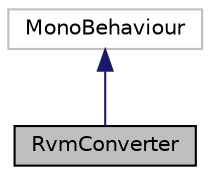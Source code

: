 digraph "RvmConverter"
{
 // LATEX_PDF_SIZE
  edge [fontname="Helvetica",fontsize="10",labelfontname="Helvetica",labelfontsize="10"];
  node [fontname="Helvetica",fontsize="10",shape=record];
  Node0 [label="RvmConverter",height=0.2,width=0.4,color="black", fillcolor="grey75", style="filled", fontcolor="black",tooltip="Основной класс RvmConverter, инициализируется в качестве компонента на пустом игровом объекте в сцене..."];
  Node1 -> Node0 [dir="back",color="midnightblue",fontsize="10",style="solid",fontname="Helvetica"];
  Node1 [label="MonoBehaviour",height=0.2,width=0.4,color="grey75", fillcolor="white", style="filled",tooltip=" "];
}
